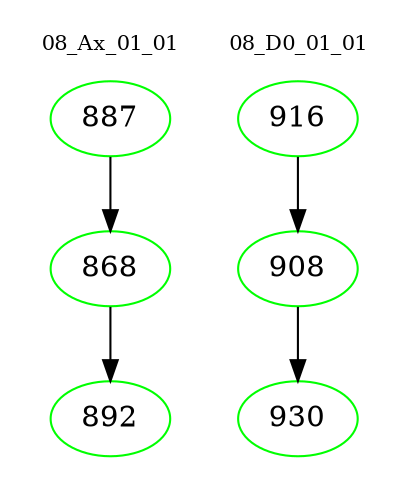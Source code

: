digraph{
subgraph cluster_0 {
color = white
label = "08_Ax_01_01";
fontsize=10;
T0_887 [label="887", color="green"]
T0_887 -> T0_868 [color="black"]
T0_868 [label="868", color="green"]
T0_868 -> T0_892 [color="black"]
T0_892 [label="892", color="green"]
}
subgraph cluster_1 {
color = white
label = "08_D0_01_01";
fontsize=10;
T1_916 [label="916", color="green"]
T1_916 -> T1_908 [color="black"]
T1_908 [label="908", color="green"]
T1_908 -> T1_930 [color="black"]
T1_930 [label="930", color="green"]
}
}
